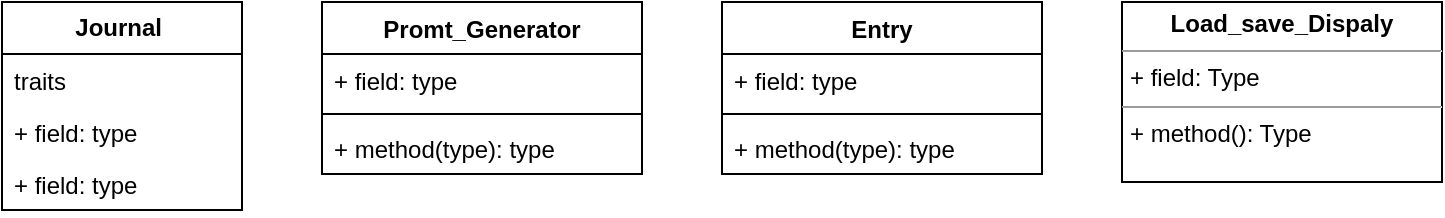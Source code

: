 <mxfile version="22.1.21" type="github">
  <diagram name="Page-1" id="0wHyBXxvF2m1PdJoWbXQ">
    <mxGraphModel dx="1050" dy="522" grid="1" gridSize="10" guides="1" tooltips="1" connect="1" arrows="1" fold="1" page="1" pageScale="1" pageWidth="850" pageHeight="1100" math="0" shadow="0">
      <root>
        <mxCell id="0" />
        <mxCell id="1" parent="0" />
        <object label="Journal&amp;nbsp;" id="54TSMne6MWmaeqNn-Fmb-2">
          <mxCell style="swimlane;childLayout=stackLayout;horizontal=1;startSize=26;fillColor=none;horizontalStack=0;resizeParent=1;resizeParentMax=0;resizeLast=0;collapsible=1;marginBottom=0;whiteSpace=wrap;html=1;" vertex="1" parent="1">
            <mxGeometry x="40" y="120" width="120" height="104" as="geometry">
              <mxRectangle x="180" y="210" width="100" height="30" as="alternateBounds" />
            </mxGeometry>
          </mxCell>
        </object>
        <mxCell id="54TSMne6MWmaeqNn-Fmb-3" value="traits" style="text;strokeColor=none;fillColor=none;align=left;verticalAlign=top;spacingLeft=4;spacingRight=4;overflow=hidden;rotatable=0;points=[[0,0.5],[1,0.5]];portConstraint=eastwest;whiteSpace=wrap;html=1;" vertex="1" parent="54TSMne6MWmaeqNn-Fmb-2">
          <mxGeometry y="26" width="120" height="26" as="geometry" />
        </mxCell>
        <mxCell id="54TSMne6MWmaeqNn-Fmb-4" value="+ field: type" style="text;strokeColor=none;fillColor=none;align=left;verticalAlign=top;spacingLeft=4;spacingRight=4;overflow=hidden;rotatable=0;points=[[0,0.5],[1,0.5]];portConstraint=eastwest;whiteSpace=wrap;html=1;" vertex="1" parent="54TSMne6MWmaeqNn-Fmb-2">
          <mxGeometry y="52" width="120" height="26" as="geometry" />
        </mxCell>
        <mxCell id="54TSMne6MWmaeqNn-Fmb-5" value="+ field: type" style="text;strokeColor=none;fillColor=none;align=left;verticalAlign=top;spacingLeft=4;spacingRight=4;overflow=hidden;rotatable=0;points=[[0,0.5],[1,0.5]];portConstraint=eastwest;whiteSpace=wrap;html=1;" vertex="1" parent="54TSMne6MWmaeqNn-Fmb-2">
          <mxGeometry y="78" width="120" height="26" as="geometry" />
        </mxCell>
        <mxCell id="54TSMne6MWmaeqNn-Fmb-19" value="Entry&lt;br&gt;" style="swimlane;fontStyle=1;align=center;verticalAlign=top;childLayout=stackLayout;horizontal=1;startSize=26;horizontalStack=0;resizeParent=1;resizeParentMax=0;resizeLast=0;collapsible=1;marginBottom=0;whiteSpace=wrap;html=1;" vertex="1" parent="1">
          <mxGeometry x="400" y="120" width="160" height="86" as="geometry" />
        </mxCell>
        <mxCell id="54TSMne6MWmaeqNn-Fmb-20" value="+ field: type" style="text;strokeColor=none;fillColor=none;align=left;verticalAlign=top;spacingLeft=4;spacingRight=4;overflow=hidden;rotatable=0;points=[[0,0.5],[1,0.5]];portConstraint=eastwest;whiteSpace=wrap;html=1;" vertex="1" parent="54TSMne6MWmaeqNn-Fmb-19">
          <mxGeometry y="26" width="160" height="26" as="geometry" />
        </mxCell>
        <mxCell id="54TSMne6MWmaeqNn-Fmb-21" value="" style="line;strokeWidth=1;fillColor=none;align=left;verticalAlign=middle;spacingTop=-1;spacingLeft=3;spacingRight=3;rotatable=0;labelPosition=right;points=[];portConstraint=eastwest;strokeColor=inherit;" vertex="1" parent="54TSMne6MWmaeqNn-Fmb-19">
          <mxGeometry y="52" width="160" height="8" as="geometry" />
        </mxCell>
        <mxCell id="54TSMne6MWmaeqNn-Fmb-22" value="+ method(type): type" style="text;strokeColor=none;fillColor=none;align=left;verticalAlign=top;spacingLeft=4;spacingRight=4;overflow=hidden;rotatable=0;points=[[0,0.5],[1,0.5]];portConstraint=eastwest;whiteSpace=wrap;html=1;" vertex="1" parent="54TSMne6MWmaeqNn-Fmb-19">
          <mxGeometry y="60" width="160" height="26" as="geometry" />
        </mxCell>
        <mxCell id="54TSMne6MWmaeqNn-Fmb-23" value="Promt_Generator" style="swimlane;fontStyle=1;align=center;verticalAlign=top;childLayout=stackLayout;horizontal=1;startSize=26;horizontalStack=0;resizeParent=1;resizeParentMax=0;resizeLast=0;collapsible=1;marginBottom=0;whiteSpace=wrap;html=1;" vertex="1" parent="1">
          <mxGeometry x="200" y="120" width="160" height="86" as="geometry" />
        </mxCell>
        <mxCell id="54TSMne6MWmaeqNn-Fmb-24" value="+ field: type" style="text;strokeColor=none;fillColor=none;align=left;verticalAlign=top;spacingLeft=4;spacingRight=4;overflow=hidden;rotatable=0;points=[[0,0.5],[1,0.5]];portConstraint=eastwest;whiteSpace=wrap;html=1;" vertex="1" parent="54TSMne6MWmaeqNn-Fmb-23">
          <mxGeometry y="26" width="160" height="26" as="geometry" />
        </mxCell>
        <mxCell id="54TSMne6MWmaeqNn-Fmb-25" value="" style="line;strokeWidth=1;fillColor=none;align=left;verticalAlign=middle;spacingTop=-1;spacingLeft=3;spacingRight=3;rotatable=0;labelPosition=right;points=[];portConstraint=eastwest;strokeColor=inherit;" vertex="1" parent="54TSMne6MWmaeqNn-Fmb-23">
          <mxGeometry y="52" width="160" height="8" as="geometry" />
        </mxCell>
        <mxCell id="54TSMne6MWmaeqNn-Fmb-26" value="+ method(type): type" style="text;strokeColor=none;fillColor=none;align=left;verticalAlign=top;spacingLeft=4;spacingRight=4;overflow=hidden;rotatable=0;points=[[0,0.5],[1,0.5]];portConstraint=eastwest;whiteSpace=wrap;html=1;" vertex="1" parent="54TSMne6MWmaeqNn-Fmb-23">
          <mxGeometry y="60" width="160" height="26" as="geometry" />
        </mxCell>
        <mxCell id="54TSMne6MWmaeqNn-Fmb-34" value="&lt;p style=&quot;margin:0px;margin-top:4px;text-align:center;&quot;&gt;&lt;b&gt;Load_save_Dispaly&lt;/b&gt;&lt;/p&gt;&lt;hr size=&quot;1&quot;&gt;&lt;p style=&quot;margin:0px;margin-left:4px;&quot;&gt;+ field: Type&lt;/p&gt;&lt;hr size=&quot;1&quot;&gt;&lt;p style=&quot;margin:0px;margin-left:4px;&quot;&gt;+ method(): Type&lt;/p&gt;" style="verticalAlign=top;align=left;overflow=fill;fontSize=12;fontFamily=Helvetica;html=1;whiteSpace=wrap;" vertex="1" parent="1">
          <mxGeometry x="600" y="120" width="160" height="90" as="geometry" />
        </mxCell>
      </root>
    </mxGraphModel>
  </diagram>
</mxfile>
